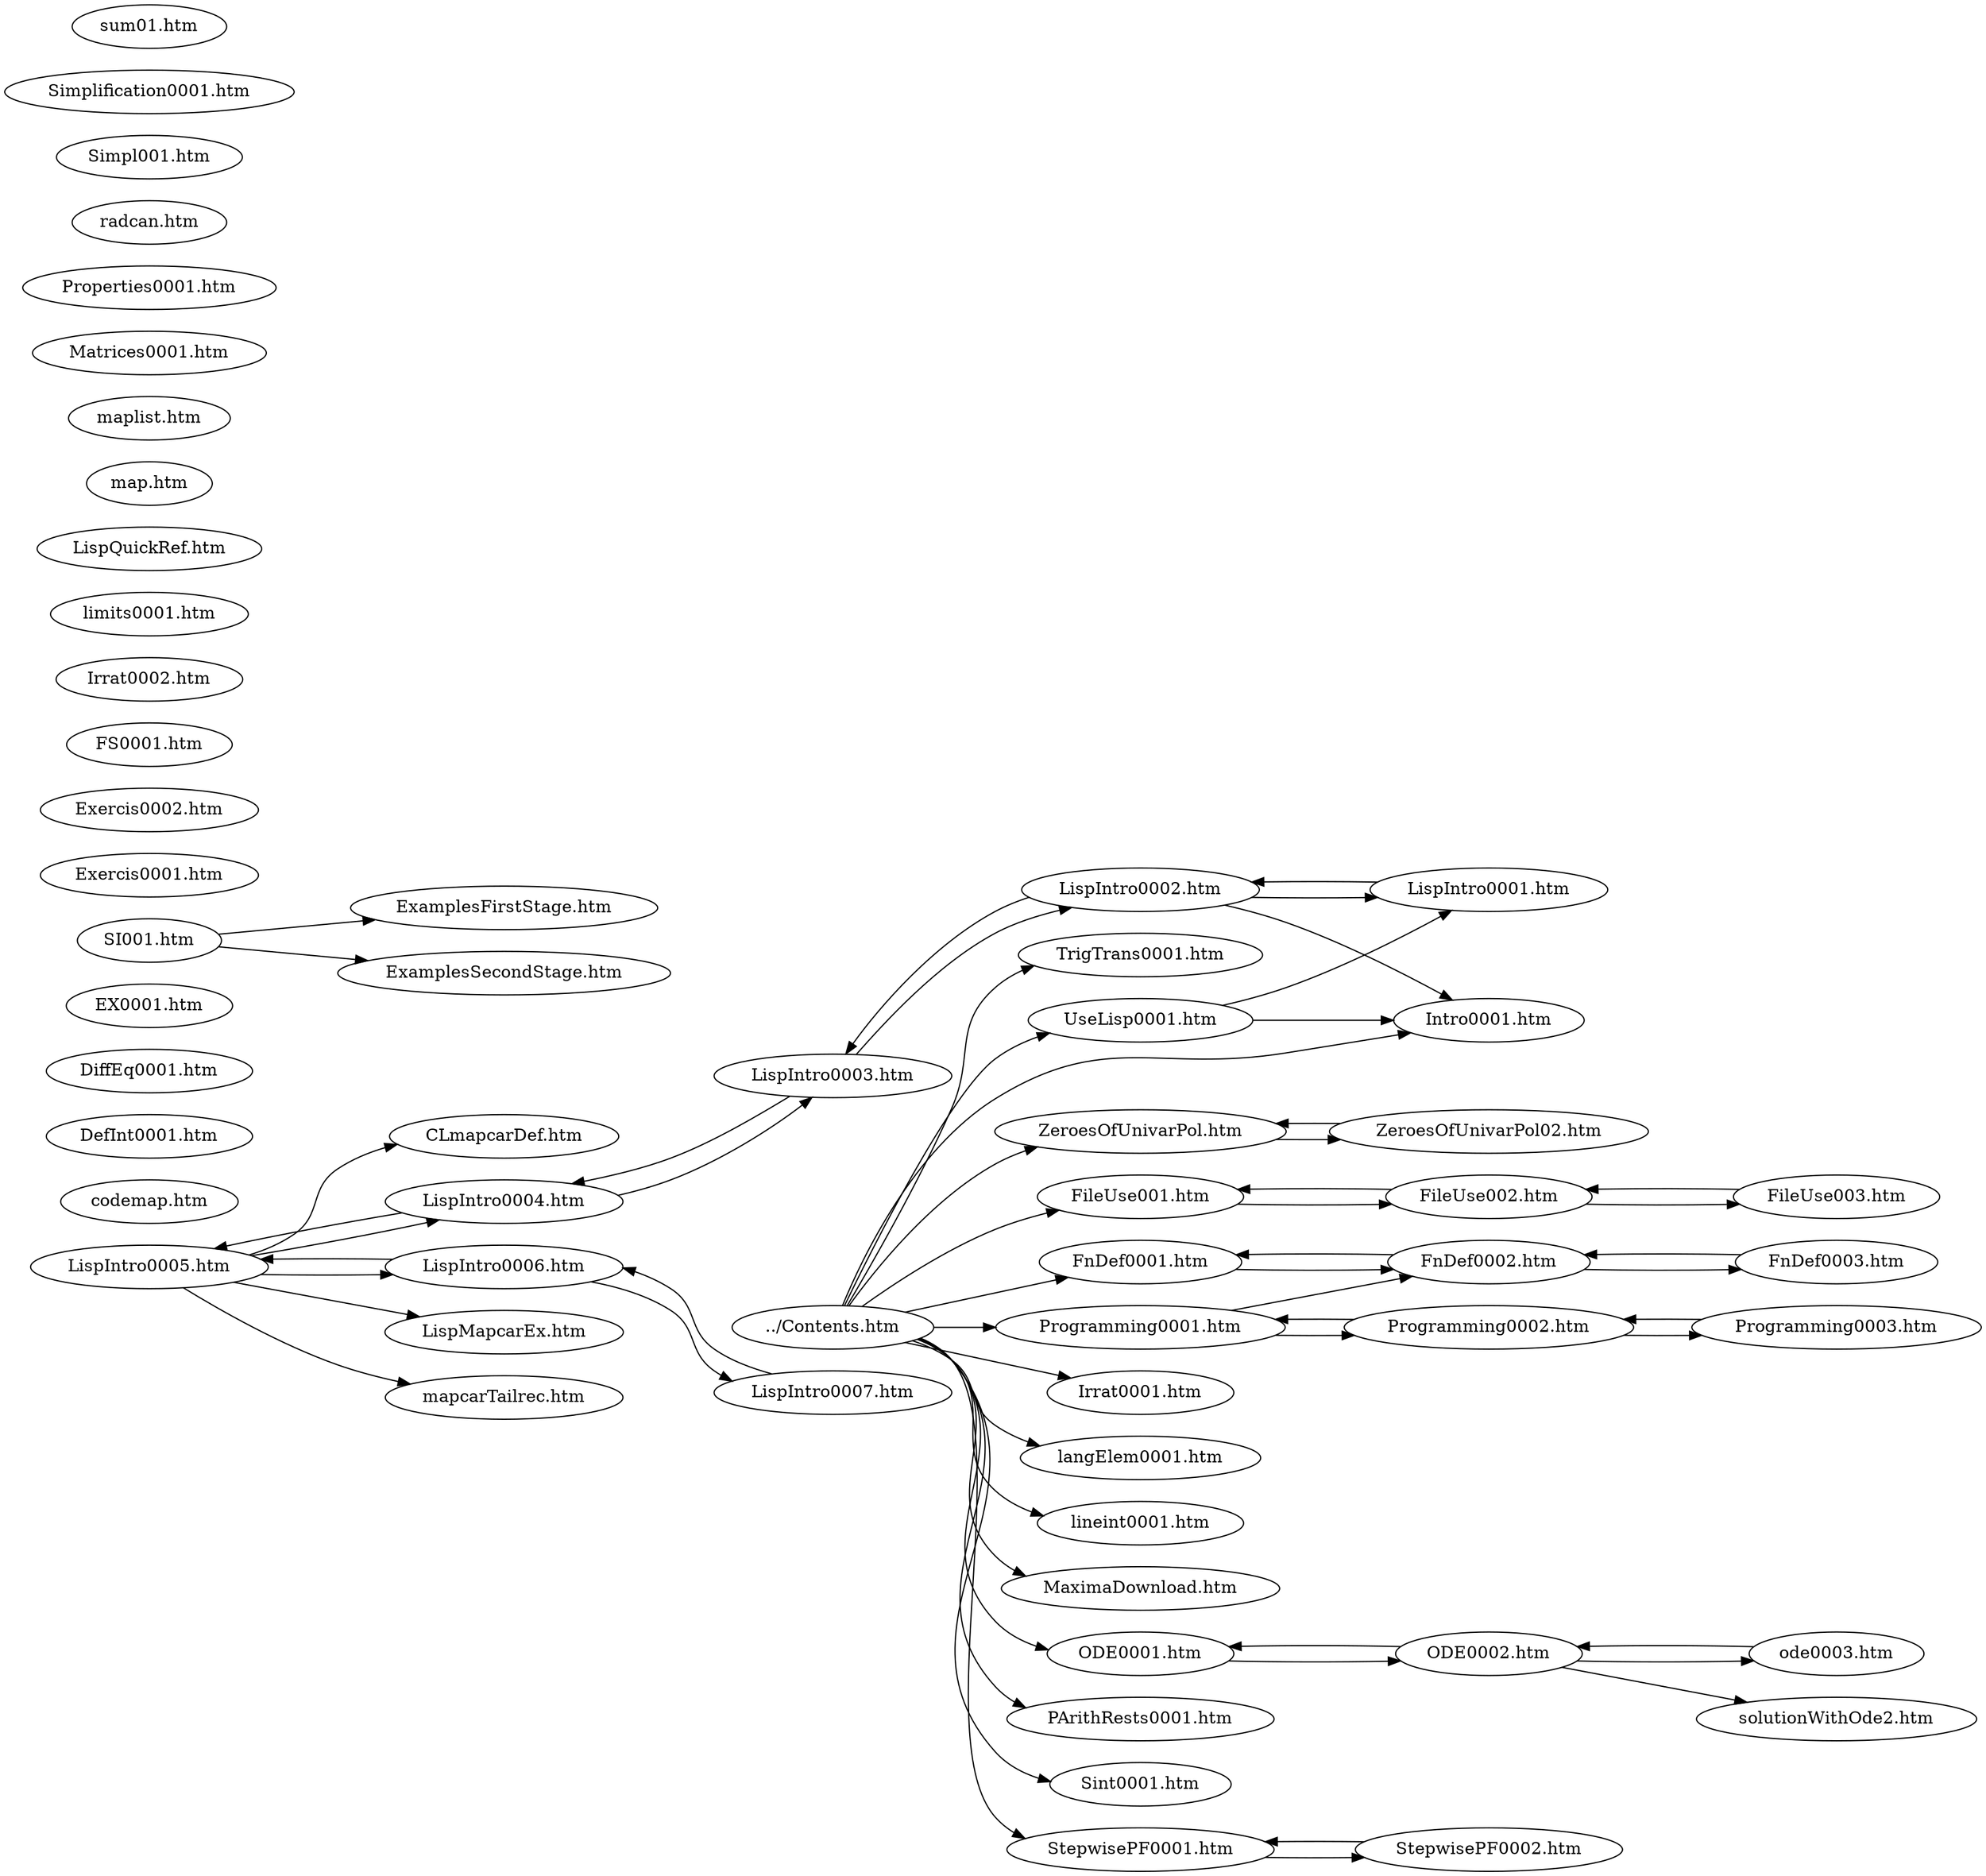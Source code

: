 digraph links {
rankdir=LR;
/* generated from: cd Pages;
   for f in *.htm; do echo "\"$f\";"; for g in *.htm ../Contents.htm ; do grep -i $f $g >/dev/null; if [ $? = 0 ]; then echo "\"$g\" -> \"$f\";"; fi; done; done
 */
"CLmapcarDef.htm";
"LispIntro0005.htm" -> "CLmapcarDef.htm";
"codemap.htm";
"DefInt0001.htm";
"DiffEq0001.htm";
"EX0001.htm";
"ExamplesFirstStage.htm";
"SI001.htm" -> "ExamplesFirstStage.htm";
"ExamplesSecondStage.htm";
"SI001.htm" -> "ExamplesSecondStage.htm";
"Exercis0001.htm";
"Exercis0002.htm";
"FileUse001.htm";
"FileUse002.htm" -> "FileUse001.htm";
"../Contents.htm" -> "FileUse001.htm";
"FileUse002.htm";
"FileUse001.htm" -> "FileUse002.htm";
"FileUse003.htm" -> "FileUse002.htm";
"FileUse003.htm";
"FileUse002.htm" -> "FileUse003.htm";
"FnDef0001.htm";
"FnDef0002.htm" -> "FnDef0001.htm";
"../Contents.htm" -> "FnDef0001.htm";
"FnDef0002.htm";
"FnDef0001.htm" -> "FnDef0002.htm";
"FnDef0003.htm" -> "FnDef0002.htm";
"Programming0001.htm" -> "FnDef0002.htm";
"FnDef0003.htm";
"FnDef0002.htm" -> "FnDef0003.htm";
"FS0001.htm";
"Intro0001.htm";
"LispIntro0002.htm" -> "Intro0001.htm";
"UseLisp0001.htm" -> "Intro0001.htm";
"../Contents.htm" -> "Intro0001.htm";
"Irrat0001.htm";
"../Contents.htm" -> "Irrat0001.htm";
"Irrat0002.htm";
"langElem0001.htm";
"../Contents.htm" -> "langElem0001.htm";
"limits0001.htm";
"lineint0001.htm";
"../Contents.htm" -> "lineint0001.htm";
"LispIntro0001.htm";
"LispIntro0002.htm" -> "LispIntro0001.htm";
"UseLisp0001.htm" -> "LispIntro0001.htm";
"LispIntro0002.htm";
"LispIntro0001.htm" -> "LispIntro0002.htm";
"LispIntro0003.htm" -> "LispIntro0002.htm";
"LispIntro0003.htm";
"LispIntro0002.htm" -> "LispIntro0003.htm";
"LispIntro0004.htm" -> "LispIntro0003.htm";
"LispIntro0004.htm";
"LispIntro0003.htm" -> "LispIntro0004.htm";
"LispIntro0005.htm" -> "LispIntro0004.htm";
"LispIntro0005.htm";
"LispIntro0004.htm" -> "LispIntro0005.htm";
"LispIntro0006.htm" -> "LispIntro0005.htm";
"LispIntro0006.htm";
"LispIntro0005.htm" -> "LispIntro0006.htm";
"LispIntro0007.htm" -> "LispIntro0006.htm";
"LispIntro0007.htm";
"LispIntro0006.htm" -> "LispIntro0007.htm";
"LispMapcarEx.htm";
"LispIntro0005.htm" -> "LispMapcarEx.htm";
"LispQuickRef.htm";
"mapcarTailrec.htm";
"LispIntro0005.htm" -> "mapcarTailrec.htm";
"map.htm";
"maplist.htm";
"Matrices0001.htm";
"MaximaDownload.htm";
"../Contents.htm" -> "MaximaDownload.htm";
"ODE0001.htm";
"ODE0002.htm" -> "ODE0001.htm";
"../Contents.htm" -> "ODE0001.htm";
"ODE0002.htm";
"ODE0001.htm" -> "ODE0002.htm";
"ode0003.htm" -> "ODE0002.htm";
"ode0003.htm";
"ODE0002.htm" -> "ode0003.htm";
"PArithRests0001.htm";
"../Contents.htm" -> "PArithRests0001.htm";
"Programming0001.htm";
"Programming0002.htm" -> "Programming0001.htm";
"../Contents.htm" -> "Programming0001.htm";
"Programming0002.htm";
"Programming0001.htm" -> "Programming0002.htm";
"Programming0003.htm" -> "Programming0002.htm";
"Programming0003.htm";
"Programming0002.htm" -> "Programming0003.htm";
"Properties0001.htm";
"radcan.htm";
"SI001.htm";
"Simpl001.htm";
"Simplification0001.htm";
"Sint0001.htm";
"../Contents.htm" -> "Sint0001.htm";
"solutionWithOde2.htm";
"ODE0002.htm" -> "solutionWithOde2.htm";
"StepwisePF0001.htm";
"StepwisePF0002.htm" -> "StepwisePF0001.htm";
"../Contents.htm" -> "StepwisePF0001.htm";
"StepwisePF0002.htm";
"StepwisePF0001.htm" -> "StepwisePF0002.htm";
"sum01.htm";
"TrigTrans0001.htm";
"../Contents.htm" -> "TrigTrans0001.htm";
"UseLisp0001.htm";
"../Contents.htm" -> "UseLisp0001.htm";
"ZeroesOfUnivarPol02.htm";
"ZeroesOfUnivarPol.htm" -> "ZeroesOfUnivarPol02.htm";
"ZeroesOfUnivarPol.htm";
"ZeroesOfUnivarPol02.htm" -> "ZeroesOfUnivarPol.htm";
"../Contents.htm" -> "ZeroesOfUnivarPol.htm";
}
